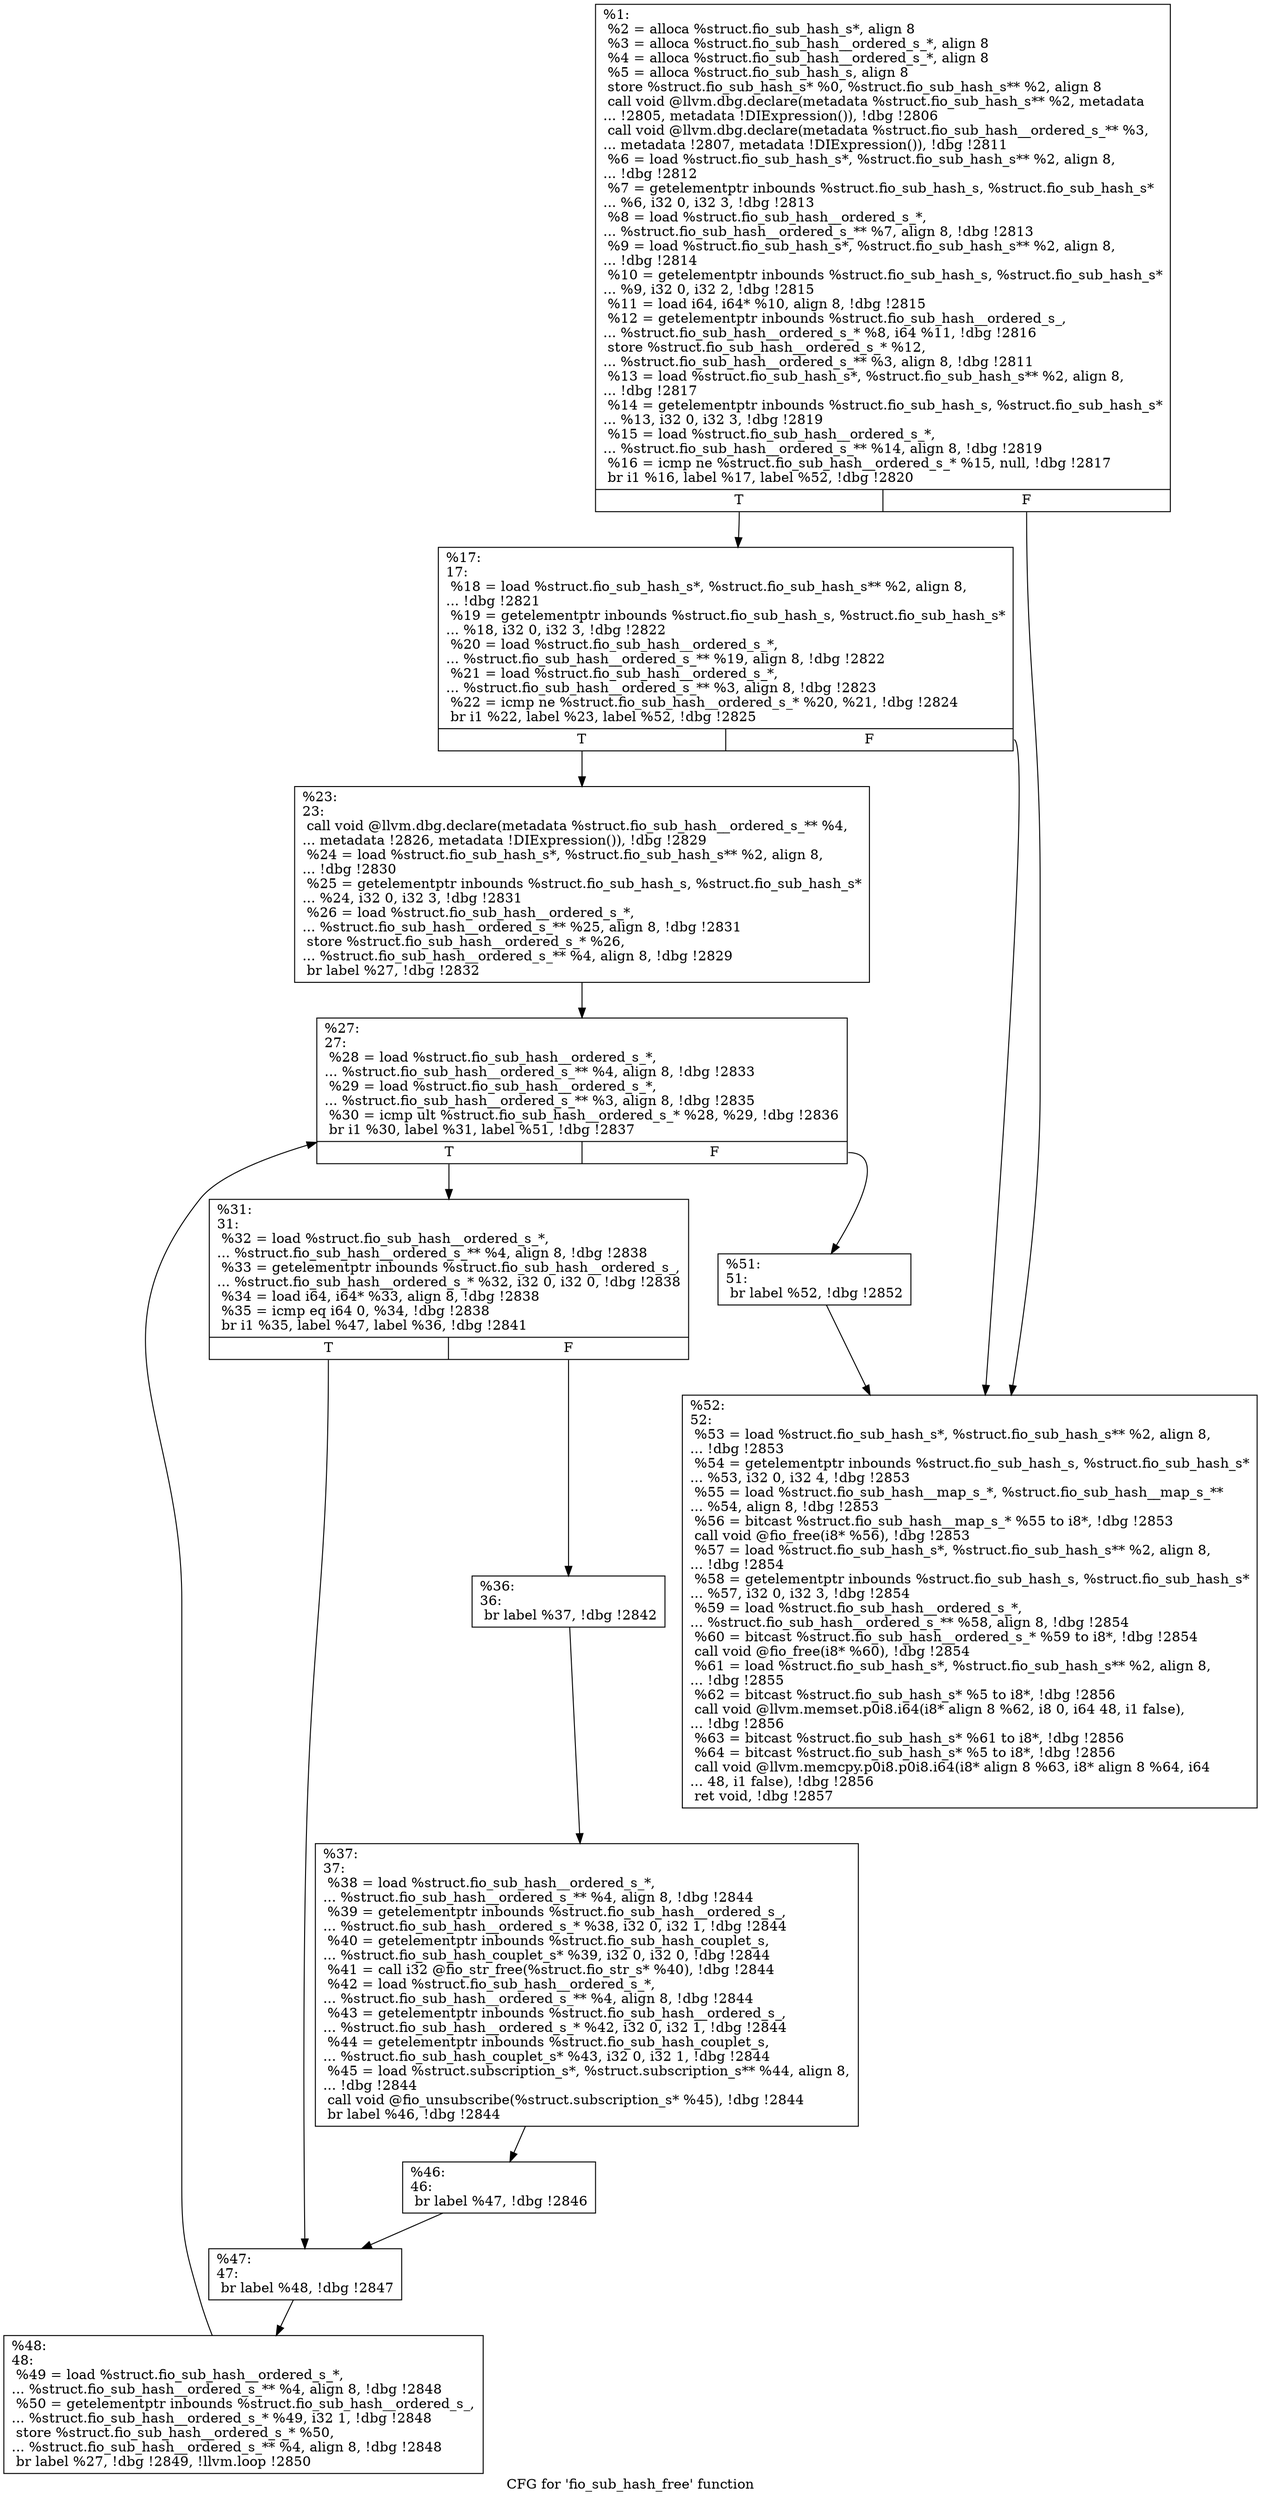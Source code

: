 digraph "CFG for 'fio_sub_hash_free' function" {
	label="CFG for 'fio_sub_hash_free' function";

	Node0x5568515ceef0 [shape=record,label="{%1:\l  %2 = alloca %struct.fio_sub_hash_s*, align 8\l  %3 = alloca %struct.fio_sub_hash__ordered_s_*, align 8\l  %4 = alloca %struct.fio_sub_hash__ordered_s_*, align 8\l  %5 = alloca %struct.fio_sub_hash_s, align 8\l  store %struct.fio_sub_hash_s* %0, %struct.fio_sub_hash_s** %2, align 8\l  call void @llvm.dbg.declare(metadata %struct.fio_sub_hash_s** %2, metadata\l... !2805, metadata !DIExpression()), !dbg !2806\l  call void @llvm.dbg.declare(metadata %struct.fio_sub_hash__ordered_s_** %3,\l... metadata !2807, metadata !DIExpression()), !dbg !2811\l  %6 = load %struct.fio_sub_hash_s*, %struct.fio_sub_hash_s** %2, align 8,\l... !dbg !2812\l  %7 = getelementptr inbounds %struct.fio_sub_hash_s, %struct.fio_sub_hash_s*\l... %6, i32 0, i32 3, !dbg !2813\l  %8 = load %struct.fio_sub_hash__ordered_s_*,\l... %struct.fio_sub_hash__ordered_s_** %7, align 8, !dbg !2813\l  %9 = load %struct.fio_sub_hash_s*, %struct.fio_sub_hash_s** %2, align 8,\l... !dbg !2814\l  %10 = getelementptr inbounds %struct.fio_sub_hash_s, %struct.fio_sub_hash_s*\l... %9, i32 0, i32 2, !dbg !2815\l  %11 = load i64, i64* %10, align 8, !dbg !2815\l  %12 = getelementptr inbounds %struct.fio_sub_hash__ordered_s_,\l... %struct.fio_sub_hash__ordered_s_* %8, i64 %11, !dbg !2816\l  store %struct.fio_sub_hash__ordered_s_* %12,\l... %struct.fio_sub_hash__ordered_s_** %3, align 8, !dbg !2811\l  %13 = load %struct.fio_sub_hash_s*, %struct.fio_sub_hash_s** %2, align 8,\l... !dbg !2817\l  %14 = getelementptr inbounds %struct.fio_sub_hash_s, %struct.fio_sub_hash_s*\l... %13, i32 0, i32 3, !dbg !2819\l  %15 = load %struct.fio_sub_hash__ordered_s_*,\l... %struct.fio_sub_hash__ordered_s_** %14, align 8, !dbg !2819\l  %16 = icmp ne %struct.fio_sub_hash__ordered_s_* %15, null, !dbg !2817\l  br i1 %16, label %17, label %52, !dbg !2820\l|{<s0>T|<s1>F}}"];
	Node0x5568515ceef0:s0 -> Node0x5568515cefe0;
	Node0x5568515ceef0:s1 -> Node0x5568515cf300;
	Node0x5568515cefe0 [shape=record,label="{%17:\l17:                                               \l  %18 = load %struct.fio_sub_hash_s*, %struct.fio_sub_hash_s** %2, align 8,\l... !dbg !2821\l  %19 = getelementptr inbounds %struct.fio_sub_hash_s, %struct.fio_sub_hash_s*\l... %18, i32 0, i32 3, !dbg !2822\l  %20 = load %struct.fio_sub_hash__ordered_s_*,\l... %struct.fio_sub_hash__ordered_s_** %19, align 8, !dbg !2822\l  %21 = load %struct.fio_sub_hash__ordered_s_*,\l... %struct.fio_sub_hash__ordered_s_** %3, align 8, !dbg !2823\l  %22 = icmp ne %struct.fio_sub_hash__ordered_s_* %20, %21, !dbg !2824\l  br i1 %22, label %23, label %52, !dbg !2825\l|{<s0>T|<s1>F}}"];
	Node0x5568515cefe0:s0 -> Node0x5568515cf030;
	Node0x5568515cefe0:s1 -> Node0x5568515cf300;
	Node0x5568515cf030 [shape=record,label="{%23:\l23:                                               \l  call void @llvm.dbg.declare(metadata %struct.fio_sub_hash__ordered_s_** %4,\l... metadata !2826, metadata !DIExpression()), !dbg !2829\l  %24 = load %struct.fio_sub_hash_s*, %struct.fio_sub_hash_s** %2, align 8,\l... !dbg !2830\l  %25 = getelementptr inbounds %struct.fio_sub_hash_s, %struct.fio_sub_hash_s*\l... %24, i32 0, i32 3, !dbg !2831\l  %26 = load %struct.fio_sub_hash__ordered_s_*,\l... %struct.fio_sub_hash__ordered_s_** %25, align 8, !dbg !2831\l  store %struct.fio_sub_hash__ordered_s_* %26,\l... %struct.fio_sub_hash__ordered_s_** %4, align 8, !dbg !2829\l  br label %27, !dbg !2832\l}"];
	Node0x5568515cf030 -> Node0x5568515cf080;
	Node0x5568515cf080 [shape=record,label="{%27:\l27:                                               \l  %28 = load %struct.fio_sub_hash__ordered_s_*,\l... %struct.fio_sub_hash__ordered_s_** %4, align 8, !dbg !2833\l  %29 = load %struct.fio_sub_hash__ordered_s_*,\l... %struct.fio_sub_hash__ordered_s_** %3, align 8, !dbg !2835\l  %30 = icmp ult %struct.fio_sub_hash__ordered_s_* %28, %29, !dbg !2836\l  br i1 %30, label %31, label %51, !dbg !2837\l|{<s0>T|<s1>F}}"];
	Node0x5568515cf080:s0 -> Node0x5568515cf0d0;
	Node0x5568515cf080:s1 -> Node0x5568515cf2b0;
	Node0x5568515cf0d0 [shape=record,label="{%31:\l31:                                               \l  %32 = load %struct.fio_sub_hash__ordered_s_*,\l... %struct.fio_sub_hash__ordered_s_** %4, align 8, !dbg !2838\l  %33 = getelementptr inbounds %struct.fio_sub_hash__ordered_s_,\l... %struct.fio_sub_hash__ordered_s_* %32, i32 0, i32 0, !dbg !2838\l  %34 = load i64, i64* %33, align 8, !dbg !2838\l  %35 = icmp eq i64 0, %34, !dbg !2838\l  br i1 %35, label %47, label %36, !dbg !2841\l|{<s0>T|<s1>F}}"];
	Node0x5568515cf0d0:s0 -> Node0x5568515cf210;
	Node0x5568515cf0d0:s1 -> Node0x5568515cf120;
	Node0x5568515cf120 [shape=record,label="{%36:\l36:                                               \l  br label %37, !dbg !2842\l}"];
	Node0x5568515cf120 -> Node0x5568515cf170;
	Node0x5568515cf170 [shape=record,label="{%37:\l37:                                               \l  %38 = load %struct.fio_sub_hash__ordered_s_*,\l... %struct.fio_sub_hash__ordered_s_** %4, align 8, !dbg !2844\l  %39 = getelementptr inbounds %struct.fio_sub_hash__ordered_s_,\l... %struct.fio_sub_hash__ordered_s_* %38, i32 0, i32 1, !dbg !2844\l  %40 = getelementptr inbounds %struct.fio_sub_hash_couplet_s,\l... %struct.fio_sub_hash_couplet_s* %39, i32 0, i32 0, !dbg !2844\l  %41 = call i32 @fio_str_free(%struct.fio_str_s* %40), !dbg !2844\l  %42 = load %struct.fio_sub_hash__ordered_s_*,\l... %struct.fio_sub_hash__ordered_s_** %4, align 8, !dbg !2844\l  %43 = getelementptr inbounds %struct.fio_sub_hash__ordered_s_,\l... %struct.fio_sub_hash__ordered_s_* %42, i32 0, i32 1, !dbg !2844\l  %44 = getelementptr inbounds %struct.fio_sub_hash_couplet_s,\l... %struct.fio_sub_hash_couplet_s* %43, i32 0, i32 1, !dbg !2844\l  %45 = load %struct.subscription_s*, %struct.subscription_s** %44, align 8,\l... !dbg !2844\l  call void @fio_unsubscribe(%struct.subscription_s* %45), !dbg !2844\l  br label %46, !dbg !2844\l}"];
	Node0x5568515cf170 -> Node0x5568515cf1c0;
	Node0x5568515cf1c0 [shape=record,label="{%46:\l46:                                               \l  br label %47, !dbg !2846\l}"];
	Node0x5568515cf1c0 -> Node0x5568515cf210;
	Node0x5568515cf210 [shape=record,label="{%47:\l47:                                               \l  br label %48, !dbg !2847\l}"];
	Node0x5568515cf210 -> Node0x5568515cf260;
	Node0x5568515cf260 [shape=record,label="{%48:\l48:                                               \l  %49 = load %struct.fio_sub_hash__ordered_s_*,\l... %struct.fio_sub_hash__ordered_s_** %4, align 8, !dbg !2848\l  %50 = getelementptr inbounds %struct.fio_sub_hash__ordered_s_,\l... %struct.fio_sub_hash__ordered_s_* %49, i32 1, !dbg !2848\l  store %struct.fio_sub_hash__ordered_s_* %50,\l... %struct.fio_sub_hash__ordered_s_** %4, align 8, !dbg !2848\l  br label %27, !dbg !2849, !llvm.loop !2850\l}"];
	Node0x5568515cf260 -> Node0x5568515cf080;
	Node0x5568515cf2b0 [shape=record,label="{%51:\l51:                                               \l  br label %52, !dbg !2852\l}"];
	Node0x5568515cf2b0 -> Node0x5568515cf300;
	Node0x5568515cf300 [shape=record,label="{%52:\l52:                                               \l  %53 = load %struct.fio_sub_hash_s*, %struct.fio_sub_hash_s** %2, align 8,\l... !dbg !2853\l  %54 = getelementptr inbounds %struct.fio_sub_hash_s, %struct.fio_sub_hash_s*\l... %53, i32 0, i32 4, !dbg !2853\l  %55 = load %struct.fio_sub_hash__map_s_*, %struct.fio_sub_hash__map_s_**\l... %54, align 8, !dbg !2853\l  %56 = bitcast %struct.fio_sub_hash__map_s_* %55 to i8*, !dbg !2853\l  call void @fio_free(i8* %56), !dbg !2853\l  %57 = load %struct.fio_sub_hash_s*, %struct.fio_sub_hash_s** %2, align 8,\l... !dbg !2854\l  %58 = getelementptr inbounds %struct.fio_sub_hash_s, %struct.fio_sub_hash_s*\l... %57, i32 0, i32 3, !dbg !2854\l  %59 = load %struct.fio_sub_hash__ordered_s_*,\l... %struct.fio_sub_hash__ordered_s_** %58, align 8, !dbg !2854\l  %60 = bitcast %struct.fio_sub_hash__ordered_s_* %59 to i8*, !dbg !2854\l  call void @fio_free(i8* %60), !dbg !2854\l  %61 = load %struct.fio_sub_hash_s*, %struct.fio_sub_hash_s** %2, align 8,\l... !dbg !2855\l  %62 = bitcast %struct.fio_sub_hash_s* %5 to i8*, !dbg !2856\l  call void @llvm.memset.p0i8.i64(i8* align 8 %62, i8 0, i64 48, i1 false),\l... !dbg !2856\l  %63 = bitcast %struct.fio_sub_hash_s* %61 to i8*, !dbg !2856\l  %64 = bitcast %struct.fio_sub_hash_s* %5 to i8*, !dbg !2856\l  call void @llvm.memcpy.p0i8.p0i8.i64(i8* align 8 %63, i8* align 8 %64, i64\l... 48, i1 false), !dbg !2856\l  ret void, !dbg !2857\l}"];
}
